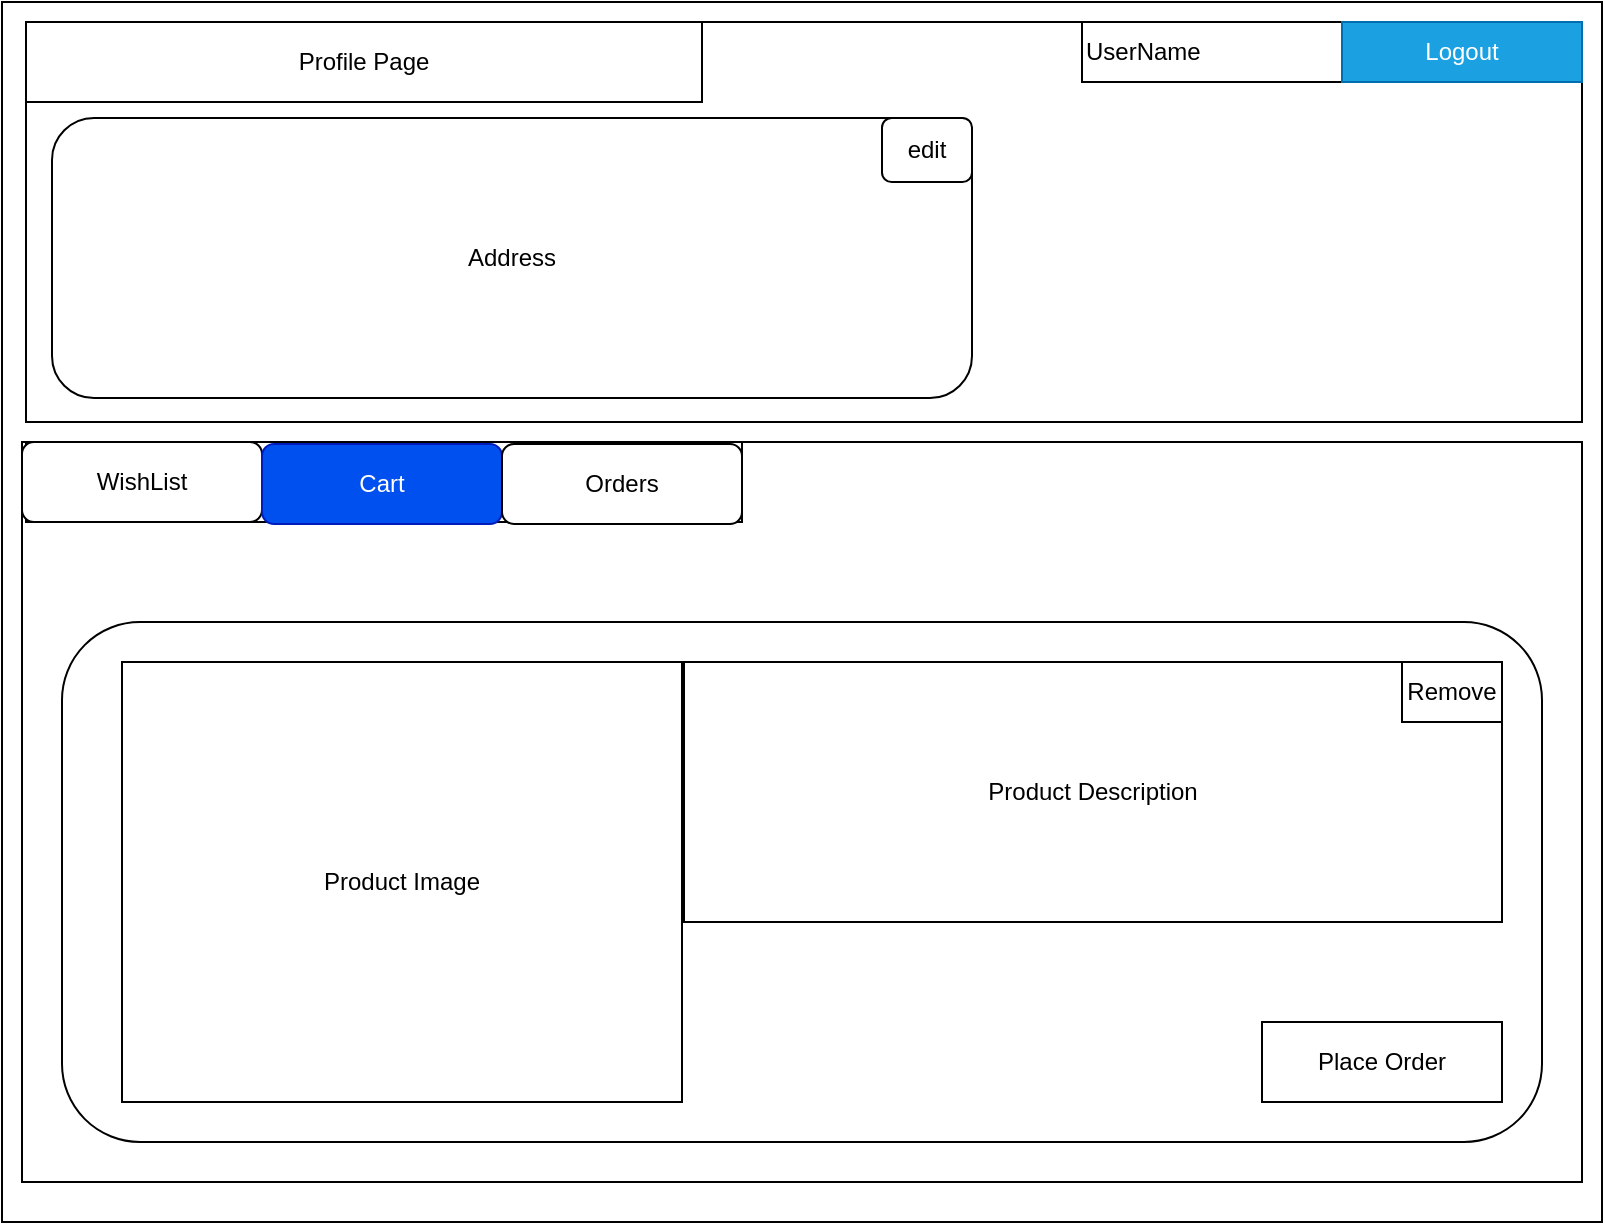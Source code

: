 <mxfile version="21.2.1" type="github">
  <diagram name="Page-1" id="vsd8F2-XAkdo3-YBkcUd">
    <mxGraphModel dx="1316" dy="579" grid="1" gridSize="10" guides="1" tooltips="1" connect="1" arrows="1" fold="1" page="1" pageScale="1" pageWidth="827" pageHeight="1169" math="0" shadow="0">
      <root>
        <mxCell id="0" />
        <mxCell id="1" parent="0" />
        <mxCell id="Yu8qC1QiGWIXcu27s1qp-17" value="" style="rounded=0;whiteSpace=wrap;html=1;" parent="1" vertex="1">
          <mxGeometry x="30" y="20" width="800" height="610" as="geometry" />
        </mxCell>
        <mxCell id="Yu8qC1QiGWIXcu27s1qp-18" value="" style="rounded=0;whiteSpace=wrap;html=1;" parent="1" vertex="1">
          <mxGeometry x="40" y="240" width="780" height="370" as="geometry" />
        </mxCell>
        <mxCell id="Yu8qC1QiGWIXcu27s1qp-19" value="" style="rounded=0;whiteSpace=wrap;html=1;" parent="1" vertex="1">
          <mxGeometry x="42" y="240" width="358" height="40" as="geometry" />
        </mxCell>
        <mxCell id="Yu8qC1QiGWIXcu27s1qp-20" value="WishList" style="rounded=1;whiteSpace=wrap;html=1;" parent="1" vertex="1">
          <mxGeometry x="40" y="240" width="120" height="40" as="geometry" />
        </mxCell>
        <mxCell id="Yu8qC1QiGWIXcu27s1qp-21" value="Cart" style="rounded=1;whiteSpace=wrap;html=1;fillColor=#0050ef;fontColor=#ffffff;strokeColor=#001DBC;" parent="1" vertex="1">
          <mxGeometry x="160" y="241" width="120" height="40" as="geometry" />
        </mxCell>
        <mxCell id="Yu8qC1QiGWIXcu27s1qp-22" value="Orders" style="rounded=1;whiteSpace=wrap;html=1;" parent="1" vertex="1">
          <mxGeometry x="280" y="241" width="120" height="40" as="geometry" />
        </mxCell>
        <mxCell id="Yu8qC1QiGWIXcu27s1qp-23" value="" style="rounded=0;whiteSpace=wrap;html=1;" parent="1" vertex="1">
          <mxGeometry x="42" y="30" width="778" height="200" as="geometry" />
        </mxCell>
        <mxCell id="Yu8qC1QiGWIXcu27s1qp-24" value="Address" style="rounded=1;whiteSpace=wrap;html=1;" parent="1" vertex="1">
          <mxGeometry x="55" y="78" width="460" height="140" as="geometry" />
        </mxCell>
        <mxCell id="Yu8qC1QiGWIXcu27s1qp-25" value="" style="rounded=1;whiteSpace=wrap;html=1;" parent="1" vertex="1">
          <mxGeometry x="60" y="330" width="740" height="260" as="geometry" />
        </mxCell>
        <mxCell id="Yu8qC1QiGWIXcu27s1qp-26" value="Product Image" style="rounded=0;whiteSpace=wrap;html=1;" parent="1" vertex="1">
          <mxGeometry x="90" y="350" width="280" height="220" as="geometry" />
        </mxCell>
        <mxCell id="Yu8qC1QiGWIXcu27s1qp-27" value="Product Description" style="rounded=0;whiteSpace=wrap;html=1;" parent="1" vertex="1">
          <mxGeometry x="371" y="350" width="409" height="130" as="geometry" />
        </mxCell>
        <mxCell id="Yu8qC1QiGWIXcu27s1qp-28" value="Profile Page" style="rounded=0;whiteSpace=wrap;html=1;" parent="1" vertex="1">
          <mxGeometry x="42" y="30" width="338" height="40" as="geometry" />
        </mxCell>
        <mxCell id="Yu8qC1QiGWIXcu27s1qp-29" value="UserName" style="rounded=0;whiteSpace=wrap;html=1;align=left;" parent="1" vertex="1">
          <mxGeometry x="570" y="30" width="250" height="30" as="geometry" />
        </mxCell>
        <mxCell id="Yu8qC1QiGWIXcu27s1qp-30" value="Logout" style="rounded=0;whiteSpace=wrap;html=1;fillColor=#1ba1e2;strokeColor=#006EAF;fontColor=#ffffff;" parent="1" vertex="1">
          <mxGeometry x="700" y="30" width="120" height="30" as="geometry" />
        </mxCell>
        <mxCell id="Yu8qC1QiGWIXcu27s1qp-31" value="Remove" style="rounded=0;whiteSpace=wrap;html=1;fillColor=default;" parent="1" vertex="1">
          <mxGeometry x="730" y="350" width="50" height="30" as="geometry" />
        </mxCell>
        <mxCell id="Yu8qC1QiGWIXcu27s1qp-32" value="edit" style="rounded=1;whiteSpace=wrap;html=1;" parent="1" vertex="1">
          <mxGeometry x="470" y="78" width="45" height="32" as="geometry" />
        </mxCell>
        <mxCell id="Yu8qC1QiGWIXcu27s1qp-33" value="Place Order" style="rounded=0;whiteSpace=wrap;html=1;fillColor=default;" parent="1" vertex="1">
          <mxGeometry x="660" y="530" width="120" height="40" as="geometry" />
        </mxCell>
      </root>
    </mxGraphModel>
  </diagram>
</mxfile>
